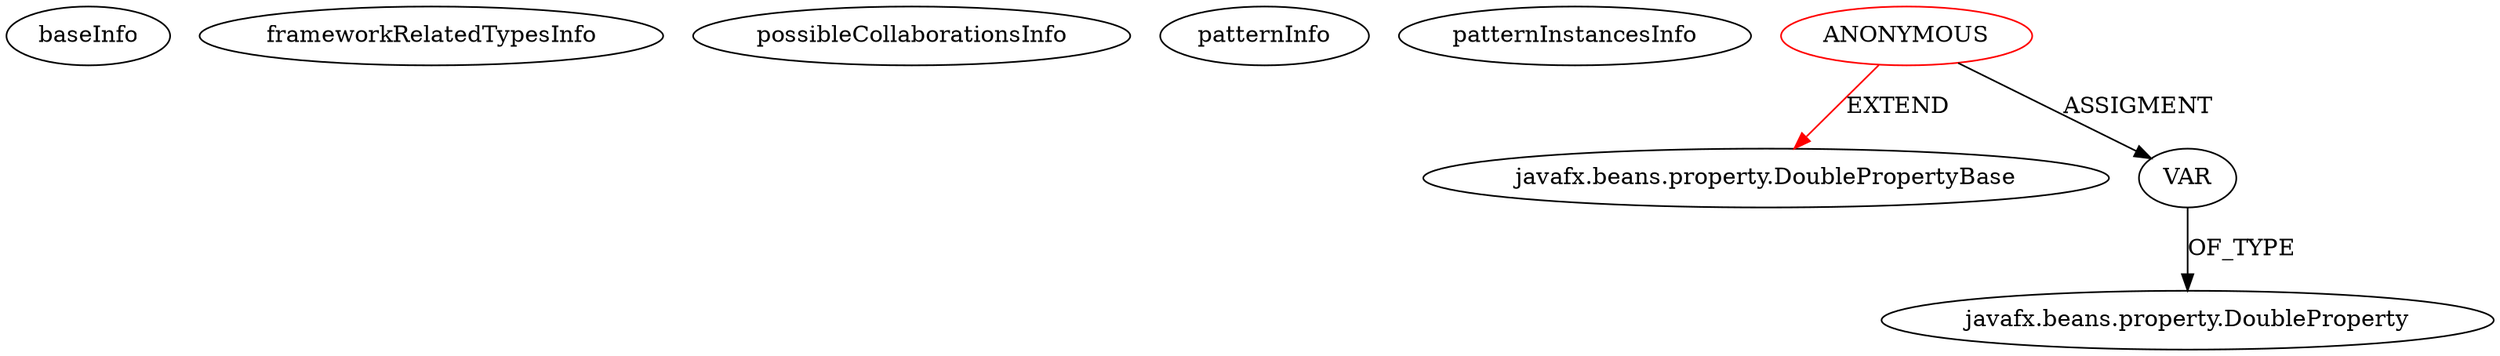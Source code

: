 digraph {
baseInfo[graphId=4362,category="pattern",isAnonymous=true,possibleRelation=false]
frameworkRelatedTypesInfo[0="javafx.beans.property.DoublePropertyBase"]
possibleCollaborationsInfo[]
patternInfo[frequency=2.0,patternRootClient=0]
patternInstancesInfo[0="abuczko-JFXDockManager~/abuczko-JFXDockManager/JFXDockManager-master/JFXDockManager/src/controller/DockPanel.java~javafx.beans.property.DoubleProperty prefHeightProperty()~1683",1="abuczko-JFXDockManager~/abuczko-JFXDockManager/JFXDockManager-master/JFXDockManager/src/controller/DockPanel.java~javafx.beans.property.DoubleProperty prefWidthProperty()~1682"]
1[label="javafx.beans.property.DoublePropertyBase",vertexType="FRAMEWORK_CLASS_TYPE",isFrameworkType=false]
0[label="ANONYMOUS",vertexType="ROOT_ANONYMOUS_DECLARATION",isFrameworkType=false,color=red]
2[label="VAR",vertexType="OUTSIDE_VARIABLE_EXPRESION",isFrameworkType=false]
3[label="javafx.beans.property.DoubleProperty",vertexType="FRAMEWORK_CLASS_TYPE",isFrameworkType=false]
0->2[label="ASSIGMENT"]
2->3[label="OF_TYPE"]
0->1[label="EXTEND",color=red]
}
